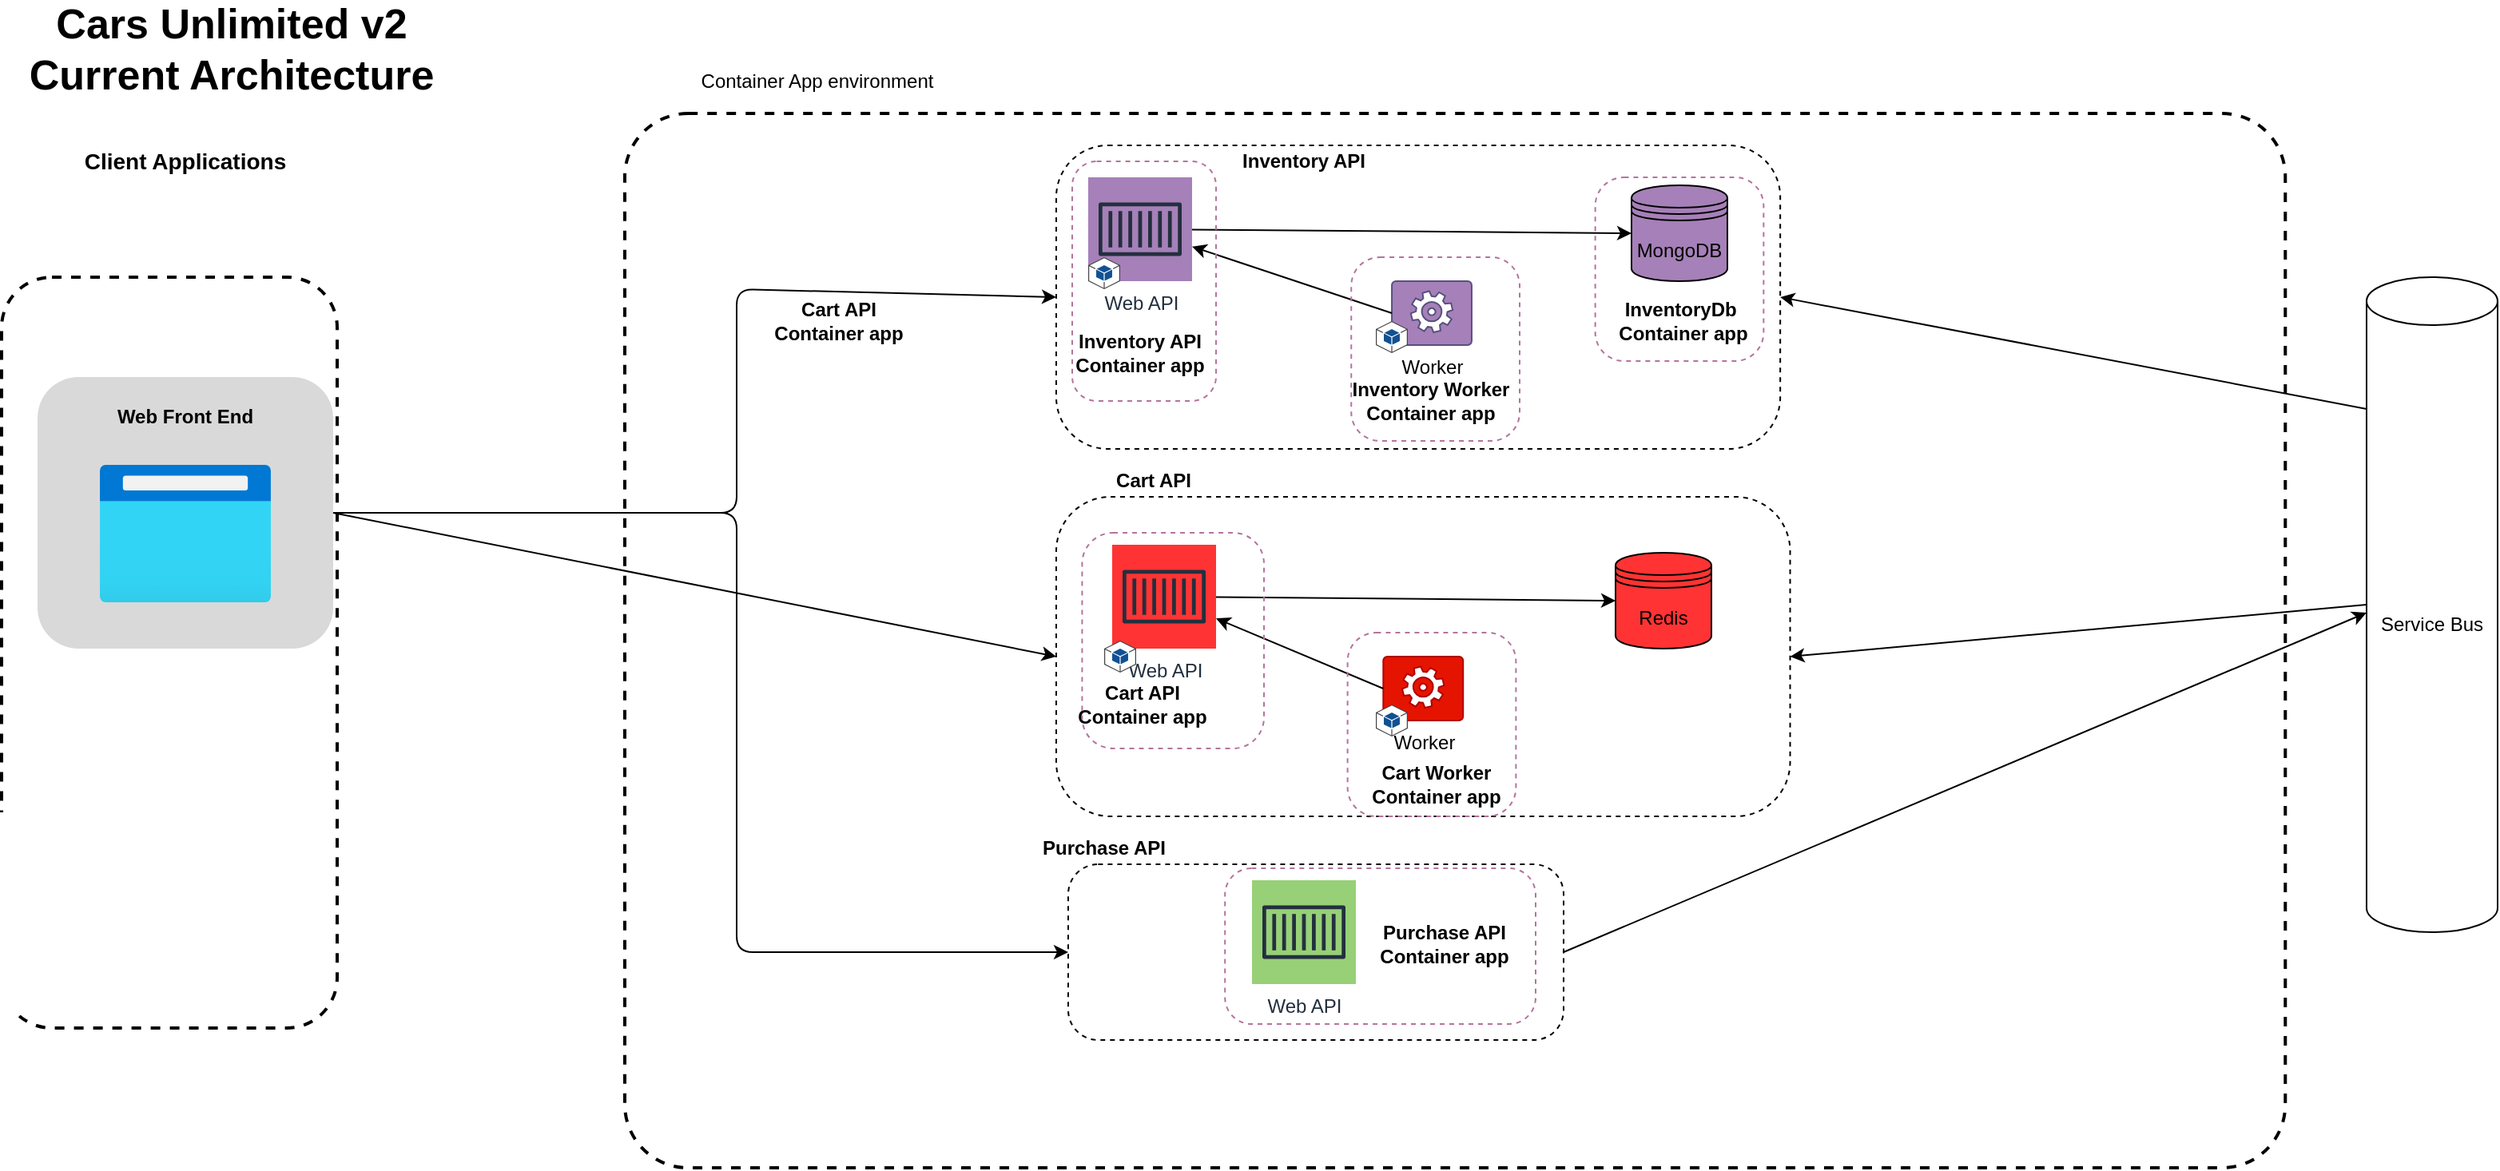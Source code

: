 <mxfile version="18.0.3" type="device"><diagram id="NgRMmnyyT2lxzIqJ24Rt" name="Page-1"><mxGraphModel dx="2971" dy="1575" grid="1" gridSize="10" guides="1" tooltips="1" connect="1" arrows="1" fold="1" page="1" pageScale="1" pageWidth="2336" pageHeight="1654" math="0" shadow="0"><root><mxCell id="0"/><mxCell id="1" parent="0"/><mxCell id="zuNMa6ZB9qyJN0NXE7Cp-23" value="" style="rounded=1;whiteSpace=wrap;html=1;dashed=1;fillColor=none;strokeWidth=2;arcSize=6;" parent="1" vertex="1"><mxGeometry x="420" y="190" width="1039.15" height="660" as="geometry"/></mxCell><mxCell id="zuNMa6ZB9qyJN0NXE7Cp-10" value="" style="rounded=1;whiteSpace=wrap;html=1;dashed=1;fillColor=none;strokeWidth=2;" parent="1" vertex="1"><mxGeometry x="30" y="292.5" width="210" height="470" as="geometry"/></mxCell><mxCell id="zuNMa6ZB9qyJN0NXE7Cp-11" value="" style="rounded=1;whiteSpace=wrap;html=1;dashed=1;strokeWidth=2;strokeColor=none;fillColor=#D9D9D9;" parent="1" vertex="1"><mxGeometry x="52.5" y="355" width="185" height="170" as="geometry"/></mxCell><mxCell id="zuNMa6ZB9qyJN0NXE7Cp-13" value="Web Front End" style="text;html=1;strokeColor=none;fillColor=none;align=center;verticalAlign=middle;whiteSpace=wrap;rounded=0;dashed=1;fontStyle=1" parent="1" vertex="1"><mxGeometry x="81" y="370" width="128" height="20" as="geometry"/></mxCell><mxCell id="zuNMa6ZB9qyJN0NXE7Cp-22" value="Client Applications" style="text;html=1;strokeColor=none;fillColor=none;align=center;verticalAlign=middle;whiteSpace=wrap;rounded=0;dashed=1;fontStyle=1;fontSize=14;" parent="1" vertex="1"><mxGeometry x="70" y="210" width="150" height="20" as="geometry"/></mxCell><mxCell id="zuNMa6ZB9qyJN0NXE7Cp-24" value="" style="rounded=1;whiteSpace=wrap;html=1;dashed=1;fillColor=none;strokeWidth=1;arcSize=17;" parent="1" vertex="1"><mxGeometry x="690" y="210" width="453.08" height="190" as="geometry"/></mxCell><mxCell id="zuNMa6ZB9qyJN0NXE7Cp-32" value="Web API" style="outlineConnect=0;fontColor=#232F3E;gradientColor=none;strokeColor=#232F3E;dashed=0;verticalLabelPosition=bottom;verticalAlign=top;align=center;html=1;fontSize=12;fontStyle=0;aspect=fixed;shape=mxgraph.aws4.resourceIcon;resIcon=mxgraph.aws4.container_1;fillColor=#A680B8;" parent="1" vertex="1"><mxGeometry x="710" y="230" width="65" height="65" as="geometry"/></mxCell><mxCell id="zuNMa6ZB9qyJN0NXE7Cp-33" value="&lt;font style=&quot;font-size: 12px&quot;&gt;MongoDB&lt;/font&gt;" style="shape=datastore;whiteSpace=wrap;html=1;strokeWidth=1;fontSize=14;fillColor=#A680B8;" parent="1" vertex="1"><mxGeometry x="1050" y="235" width="60" height="60" as="geometry"/></mxCell><mxCell id="zuNMa6ZB9qyJN0NXE7Cp-34" value="" style="endArrow=classic;html=1;strokeWidth=1;fontSize=14;entryX=0;entryY=0.5;entryDx=0;entryDy=0;" parent="1" source="zuNMa6ZB9qyJN0NXE7Cp-32" target="zuNMa6ZB9qyJN0NXE7Cp-33" edge="1"><mxGeometry width="50" height="50" relative="1" as="geometry"><mxPoint x="790" y="313.5" as="sourcePoint"/><mxPoint x="840" y="263.5" as="targetPoint"/></mxGeometry></mxCell><mxCell id="zuNMa6ZB9qyJN0NXE7Cp-36" value="Inventory API" style="text;html=1;strokeColor=none;fillColor=none;align=center;verticalAlign=middle;whiteSpace=wrap;rounded=0;dashed=1;fontStyle=1" parent="1" vertex="1"><mxGeometry x="790" y="210" width="110" height="20" as="geometry"/></mxCell><mxCell id="zuNMa6ZB9qyJN0NXE7Cp-37" value="" style="endArrow=classic;html=1;strokeWidth=1;fontSize=14;exitX=1;exitY=0.5;exitDx=0;exitDy=0;entryX=0;entryY=0.5;entryDx=0;entryDy=0;" parent="1" source="zuNMa6ZB9qyJN0NXE7Cp-11" target="zuNMa6ZB9qyJN0NXE7Cp-24" edge="1"><mxGeometry width="50" height="50" relative="1" as="geometry"><mxPoint x="459" y="450" as="sourcePoint"/><mxPoint x="520" y="300" as="targetPoint"/><Array as="points"><mxPoint x="490" y="440"/><mxPoint x="490" y="300"/></Array></mxGeometry></mxCell><mxCell id="zuNMa6ZB9qyJN0NXE7Cp-39" value="" style="rounded=1;whiteSpace=wrap;html=1;dashed=1;fillColor=none;strokeWidth=1;arcSize=17;" parent="1" vertex="1"><mxGeometry x="690" y="430" width="459.26" height="200" as="geometry"/></mxCell><mxCell id="zuNMa6ZB9qyJN0NXE7Cp-40" value="Web API" style="outlineConnect=0;fontColor=#232F3E;gradientColor=none;strokeColor=#232F3E;dashed=0;verticalLabelPosition=bottom;verticalAlign=top;align=center;html=1;fontSize=12;fontStyle=0;aspect=fixed;shape=mxgraph.aws4.resourceIcon;resIcon=mxgraph.aws4.container_1;fillColor=#FF3333;" parent="1" vertex="1"><mxGeometry x="725" y="460" width="65" height="65" as="geometry"/></mxCell><mxCell id="zuNMa6ZB9qyJN0NXE7Cp-41" value="&lt;font style=&quot;font-size: 12px&quot;&gt;Redis&lt;/font&gt;" style="shape=datastore;whiteSpace=wrap;html=1;strokeWidth=1;fontSize=14;fillColor=#FF3333;" parent="1" vertex="1"><mxGeometry x="1040" y="465" width="60" height="60" as="geometry"/></mxCell><mxCell id="zuNMa6ZB9qyJN0NXE7Cp-42" value="Cart API" style="text;html=1;strokeColor=none;fillColor=none;align=center;verticalAlign=middle;whiteSpace=wrap;rounded=0;dashed=1;fontStyle=1" parent="1" vertex="1"><mxGeometry x="695.62" y="410" width="110" height="20" as="geometry"/></mxCell><mxCell id="zuNMa6ZB9qyJN0NXE7Cp-43" value="" style="endArrow=classic;html=1;strokeWidth=1;fontSize=14;entryX=0;entryY=0.5;entryDx=0;entryDy=0;" parent="1" target="zuNMa6ZB9qyJN0NXE7Cp-41" edge="1" source="zuNMa6ZB9qyJN0NXE7Cp-40"><mxGeometry width="50" height="50" relative="1" as="geometry"><mxPoint x="787" y="427.5" as="sourcePoint"/><mxPoint x="835" y="397.5" as="targetPoint"/></mxGeometry></mxCell><mxCell id="zuNMa6ZB9qyJN0NXE7Cp-44" value="" style="rounded=1;whiteSpace=wrap;html=1;dashed=1;fillColor=none;strokeWidth=1;arcSize=17;" parent="1" vertex="1"><mxGeometry x="697.5" y="660" width="310" height="110" as="geometry"/></mxCell><mxCell id="zuNMa6ZB9qyJN0NXE7Cp-45" value="Web API" style="outlineConnect=0;fontColor=#232F3E;gradientColor=none;strokeColor=#232F3E;dashed=0;verticalLabelPosition=bottom;verticalAlign=top;align=center;html=1;fontSize=12;fontStyle=0;aspect=fixed;shape=mxgraph.aws4.resourceIcon;resIcon=mxgraph.aws4.container_1;fillColor=#97D077;" parent="1" vertex="1"><mxGeometry x="812.5" y="670" width="65" height="65" as="geometry"/></mxCell><mxCell id="zuNMa6ZB9qyJN0NXE7Cp-47" value="Purchase API" style="text;html=1;strokeColor=none;fillColor=none;align=center;verticalAlign=middle;whiteSpace=wrap;rounded=0;dashed=1;fontStyle=1" parent="1" vertex="1"><mxGeometry x="665" y="640" width="110" height="20" as="geometry"/></mxCell><mxCell id="zuNMa6ZB9qyJN0NXE7Cp-50" value="" style="endArrow=classic;html=1;strokeWidth=1;fontSize=14;exitX=1;exitY=0.5;exitDx=0;exitDy=0;entryX=0;entryY=0.5;entryDx=0;entryDy=0;" parent="1" source="zuNMa6ZB9qyJN0NXE7Cp-11" target="zuNMa6ZB9qyJN0NXE7Cp-39" edge="1"><mxGeometry width="50" height="50" relative="1" as="geometry"><mxPoint x="459" y="450" as="sourcePoint"/><mxPoint x="520" y="450" as="targetPoint"/></mxGeometry></mxCell><mxCell id="zuNMa6ZB9qyJN0NXE7Cp-52" value="" style="endArrow=classic;html=1;strokeWidth=1;fontSize=14;exitX=1;exitY=0.5;exitDx=0;exitDy=0;entryX=0;entryY=0.5;entryDx=0;entryDy=0;" parent="1" source="zuNMa6ZB9qyJN0NXE7Cp-11" target="zuNMa6ZB9qyJN0NXE7Cp-44" edge="1"><mxGeometry width="50" height="50" relative="1" as="geometry"><mxPoint x="459" y="450" as="sourcePoint"/><mxPoint x="520" y="590" as="targetPoint"/><Array as="points"><mxPoint x="490" y="440"/><mxPoint x="490" y="715"/></Array></mxGeometry></mxCell><mxCell id="zuNMa6ZB9qyJN0NXE7Cp-54" value="Cars Unlimited v2 Current Architecture" style="text;html=1;strokeColor=none;fillColor=none;align=center;verticalAlign=middle;whiteSpace=wrap;rounded=0;fontSize=26;fontStyle=1" parent="1" vertex="1"><mxGeometry x="30" y="140" width="288" height="20" as="geometry"/></mxCell><mxCell id="O7zLqRufhenkIDoh6HGw-1" value="Service Bus" style="shape=cylinder3;whiteSpace=wrap;html=1;boundedLbl=1;backgroundOutline=1;size=15;" parent="1" vertex="1"><mxGeometry x="1510" y="292.5" width="82" height="410" as="geometry"/></mxCell><mxCell id="O7zLqRufhenkIDoh6HGw-2" value="" style="endArrow=classic;html=1;exitX=1;exitY=0.5;exitDx=0;exitDy=0;entryX=0;entryY=0;entryDx=0;entryDy=210;entryPerimeter=0;" parent="1" source="zuNMa6ZB9qyJN0NXE7Cp-44" target="O7zLqRufhenkIDoh6HGw-1" edge="1"><mxGeometry width="50" height="50" relative="1" as="geometry"><mxPoint x="940" y="600" as="sourcePoint"/><mxPoint x="990" y="550" as="targetPoint"/></mxGeometry></mxCell><mxCell id="O7zLqRufhenkIDoh6HGw-3" value="" style="endArrow=classic;html=1;exitX=0;exitY=0.5;exitDx=0;exitDy=0;exitPerimeter=0;entryX=1;entryY=0.5;entryDx=0;entryDy=0;" parent="1" source="O7zLqRufhenkIDoh6HGw-1" target="zuNMa6ZB9qyJN0NXE7Cp-39" edge="1"><mxGeometry width="50" height="50" relative="1" as="geometry"><mxPoint x="940" y="460" as="sourcePoint"/><mxPoint x="990" y="410" as="targetPoint"/></mxGeometry></mxCell><mxCell id="O7zLqRufhenkIDoh6HGw-4" value="" style="endArrow=classic;html=1;exitX=0;exitY=0;exitDx=0;exitDy=82.5;exitPerimeter=0;entryX=1;entryY=0.5;entryDx=0;entryDy=0;" parent="1" source="O7zLqRufhenkIDoh6HGw-1" target="zuNMa6ZB9qyJN0NXE7Cp-24" edge="1"><mxGeometry width="50" height="50" relative="1" as="geometry"><mxPoint x="950" y="310" as="sourcePoint"/><mxPoint x="1000" y="260" as="targetPoint"/></mxGeometry></mxCell><mxCell id="O7zLqRufhenkIDoh6HGw-5" value="Worker" style="verticalLabelPosition=bottom;html=1;verticalAlign=top;align=center;strokeColor=#56517e;shape=mxgraph.azure.worker_role;fillColor=#A680B8;" parent="1" vertex="1"><mxGeometry x="900" y="295" width="50" height="40" as="geometry"/></mxCell><mxCell id="O7zLqRufhenkIDoh6HGw-6" value="" style="endArrow=classic;html=1;exitX=0;exitY=0.5;exitDx=0;exitDy=0;exitPerimeter=0;" parent="1" source="O7zLqRufhenkIDoh6HGw-5" target="zuNMa6ZB9qyJN0NXE7Cp-32" edge="1"><mxGeometry width="50" height="50" relative="1" as="geometry"><mxPoint x="920" y="270" as="sourcePoint"/><mxPoint x="970" y="220" as="targetPoint"/></mxGeometry></mxCell><mxCell id="O7zLqRufhenkIDoh6HGw-7" value="Worker" style="verticalLabelPosition=bottom;html=1;verticalAlign=top;align=center;strokeColor=#B20000;shape=mxgraph.azure.worker_role;fillColor=#e51400;" parent="1" vertex="1"><mxGeometry x="894.63" y="530" width="50" height="40" as="geometry"/></mxCell><mxCell id="O7zLqRufhenkIDoh6HGw-8" value="" style="endArrow=classic;html=1;exitX=0;exitY=0.5;exitDx=0;exitDy=0;exitPerimeter=0;" parent="1" source="O7zLqRufhenkIDoh6HGw-7" target="zuNMa6ZB9qyJN0NXE7Cp-40" edge="1"><mxGeometry width="50" height="50" relative="1" as="geometry"><mxPoint x="920" y="477.5" as="sourcePoint"/><mxPoint x="970" y="427.5" as="targetPoint"/></mxGeometry></mxCell><mxCell id="CQ5O7oV0Gs6Yo8UqgJhD-4" value="" style="aspect=fixed;html=1;points=[];align=center;image;fontSize=12;image=img/lib/azure2/general/Browser.svg;" parent="1" vertex="1"><mxGeometry x="91.25" y="410" width="107.5" height="86" as="geometry"/></mxCell><mxCell id="CQ5O7oV0Gs6Yo8UqgJhD-5" value="" style="outlineConnect=0;dashed=0;verticalLabelPosition=bottom;verticalAlign=top;align=center;html=1;shape=mxgraph.aws3.android;fillColor=#115193;gradientColor=none;" parent="1" vertex="1"><mxGeometry x="710" y="280" width="20" height="20" as="geometry"/></mxCell><mxCell id="CQ5O7oV0Gs6Yo8UqgJhD-6" value="" style="outlineConnect=0;dashed=0;verticalLabelPosition=bottom;verticalAlign=top;align=center;html=1;shape=mxgraph.aws3.android;fillColor=#115193;gradientColor=none;" parent="1" vertex="1"><mxGeometry x="890" y="320" width="20" height="20" as="geometry"/></mxCell><mxCell id="CQ5O7oV0Gs6Yo8UqgJhD-7" value="" style="outlineConnect=0;dashed=0;verticalLabelPosition=bottom;verticalAlign=top;align=center;html=1;shape=mxgraph.aws3.android;fillColor=#115193;gradientColor=none;" parent="1" vertex="1"><mxGeometry x="890" y="560" width="20" height="20" as="geometry"/></mxCell><mxCell id="CQ5O7oV0Gs6Yo8UqgJhD-8" value="" style="outlineConnect=0;dashed=0;verticalLabelPosition=bottom;verticalAlign=top;align=center;html=1;shape=mxgraph.aws3.android;fillColor=#115193;gradientColor=none;" parent="1" vertex="1"><mxGeometry x="720" y="520" width="20" height="20" as="geometry"/></mxCell><mxCell id="CQ5O7oV0Gs6Yo8UqgJhD-9" value="" style="shape=image;verticalLabelPosition=bottom;labelBackgroundColor=default;verticalAlign=top;aspect=fixed;imageAspect=0;image=https://computersfearme.com/images/gopher.svg;" parent="1" vertex="1"><mxGeometry x="805.62" y="720" width="14.38" height="20" as="geometry"/></mxCell><mxCell id="vSwK_6qxnfZeA1U4KML6-6" value="" style="shape=image;verticalLabelPosition=bottom;labelBackgroundColor=default;verticalAlign=top;aspect=fixed;imageAspect=0;image=https://seeklogo.com/images/A/azure-container-apps-logo-2CCDCF7E10-seeklogo.com.png;" vertex="1" parent="1"><mxGeometry x="370" y="142.5" width="90" height="90" as="geometry"/></mxCell><mxCell id="vSwK_6qxnfZeA1U4KML6-7" value="Purchase API Container app" style="text;html=1;strokeColor=none;fillColor=none;align=center;verticalAlign=middle;whiteSpace=wrap;rounded=0;dashed=1;fontStyle=1" vertex="1" parent="1"><mxGeometry x="877.5" y="700" width="110" height="20" as="geometry"/></mxCell><mxCell id="vSwK_6qxnfZeA1U4KML6-8" value="Cart API Container app" style="text;html=1;strokeColor=none;fillColor=none;align=center;verticalAlign=middle;whiteSpace=wrap;rounded=0;dashed=1;fontStyle=1" vertex="1" parent="1"><mxGeometry x="690" y="540" width="107.5" height="40" as="geometry"/></mxCell><mxCell id="vSwK_6qxnfZeA1U4KML6-10" value="Cart Worker&lt;br&gt;Container app" style="text;html=1;strokeColor=none;fillColor=none;align=center;verticalAlign=middle;whiteSpace=wrap;rounded=0;dashed=1;fontStyle=1" vertex="1" parent="1"><mxGeometry x="873.57" y="590" width="107.5" height="40" as="geometry"/></mxCell><mxCell id="vSwK_6qxnfZeA1U4KML6-11" value="Cart API Container app" style="text;html=1;strokeColor=none;fillColor=none;align=center;verticalAlign=middle;whiteSpace=wrap;rounded=0;dashed=1;fontStyle=1" vertex="1" parent="1"><mxGeometry x="500" y="300" width="107.5" height="40" as="geometry"/></mxCell><mxCell id="vSwK_6qxnfZeA1U4KML6-13" value="Inventory API Container app" style="text;html=1;strokeColor=none;fillColor=none;align=center;verticalAlign=middle;whiteSpace=wrap;rounded=0;dashed=1;fontStyle=1" vertex="1" parent="1"><mxGeometry x="681.88" y="320" width="121.25" height="40" as="geometry"/></mxCell><mxCell id="vSwK_6qxnfZeA1U4KML6-14" value="Inventory Worker Container app" style="text;html=1;strokeColor=none;fillColor=none;align=center;verticalAlign=middle;whiteSpace=wrap;rounded=0;dashed=1;fontStyle=1" vertex="1" parent="1"><mxGeometry x="864.37" y="350" width="121.25" height="40" as="geometry"/></mxCell><mxCell id="vSwK_6qxnfZeA1U4KML6-15" value="InventoryDb&amp;nbsp; Container app" style="text;html=1;strokeColor=none;fillColor=none;align=center;verticalAlign=middle;whiteSpace=wrap;rounded=0;dashed=1;fontStyle=1" vertex="1" parent="1"><mxGeometry x="1021.83" y="300" width="121.25" height="40" as="geometry"/></mxCell><mxCell id="vSwK_6qxnfZeA1U4KML6-16" value="Container App environment" style="text;html=1;align=center;verticalAlign=middle;resizable=0;points=[];autosize=1;strokeColor=none;fillColor=none;" vertex="1" parent="1"><mxGeometry x="460" y="160" width="160" height="20" as="geometry"/></mxCell><mxCell id="vSwK_6qxnfZeA1U4KML6-17" value="" style="rounded=1;whiteSpace=wrap;html=1;dashed=1;fillColor=none;strokeWidth=1;arcSize=17;strokeColor=#B5739D;" vertex="1" parent="1"><mxGeometry x="700" y="220" width="90" height="150" as="geometry"/></mxCell><mxCell id="vSwK_6qxnfZeA1U4KML6-18" value="" style="rounded=1;whiteSpace=wrap;html=1;dashed=1;fillColor=none;strokeWidth=1;arcSize=17;strokeColor=#B5739D;" vertex="1" parent="1"><mxGeometry x="874.63" y="280" width="105.37" height="115" as="geometry"/></mxCell><mxCell id="vSwK_6qxnfZeA1U4KML6-19" value="" style="rounded=1;whiteSpace=wrap;html=1;dashed=1;fillColor=none;strokeWidth=1;arcSize=17;strokeColor=#B5739D;" vertex="1" parent="1"><mxGeometry x="1027.31" y="230" width="105.37" height="115" as="geometry"/></mxCell><mxCell id="vSwK_6qxnfZeA1U4KML6-20" value="" style="rounded=1;whiteSpace=wrap;html=1;dashed=1;fillColor=none;strokeWidth=1;arcSize=17;strokeColor=#B5739D;" vertex="1" parent="1"><mxGeometry x="872.31" y="515" width="105.37" height="115" as="geometry"/></mxCell><mxCell id="vSwK_6qxnfZeA1U4KML6-21" value="" style="rounded=1;whiteSpace=wrap;html=1;dashed=1;fillColor=none;strokeWidth=1;arcSize=17;strokeColor=#B5739D;" vertex="1" parent="1"><mxGeometry x="706.2" y="452.5" width="113.8" height="135" as="geometry"/></mxCell><mxCell id="vSwK_6qxnfZeA1U4KML6-23" value="" style="rounded=1;whiteSpace=wrap;html=1;dashed=1;fillColor=none;strokeWidth=1;arcSize=17;strokeColor=#B5739D;" vertex="1" parent="1"><mxGeometry x="795.6" y="662.5" width="194.4" height="97.5" as="geometry"/></mxCell><mxCell id="vSwK_6qxnfZeA1U4KML6-24" value="" style="shape=image;verticalLabelPosition=bottom;labelBackgroundColor=default;verticalAlign=top;aspect=fixed;imageAspect=0;image=https://seeklogo.com/images/A/azure-container-apps-logo-2CCDCF7E10-seeklogo.com.png;" vertex="1" parent="1"><mxGeometry x="770.6" y="357.5" width="25" height="25" as="geometry"/></mxCell><mxCell id="vSwK_6qxnfZeA1U4KML6-25" value="" style="shape=image;verticalLabelPosition=bottom;labelBackgroundColor=default;verticalAlign=top;aspect=fixed;imageAspect=0;image=https://seeklogo.com/images/A/azure-container-apps-logo-2CCDCF7E10-seeklogo.com.png;" vertex="1" parent="1"><mxGeometry x="852.5" y="375" width="25" height="25" as="geometry"/></mxCell><mxCell id="vSwK_6qxnfZeA1U4KML6-26" value="" style="shape=image;verticalLabelPosition=bottom;labelBackgroundColor=default;verticalAlign=top;aspect=fixed;imageAspect=0;image=https://seeklogo.com/images/A/azure-container-apps-logo-2CCDCF7E10-seeklogo.com.png;" vertex="1" parent="1"><mxGeometry x="1021.83" y="330" width="25" height="25" as="geometry"/></mxCell><mxCell id="vSwK_6qxnfZeA1U4KML6-27" value="" style="shape=image;verticalLabelPosition=bottom;labelBackgroundColor=default;verticalAlign=top;aspect=fixed;imageAspect=0;image=https://seeklogo.com/images/A/azure-container-apps-logo-2CCDCF7E10-seeklogo.com.png;" vertex="1" parent="1"><mxGeometry x="803.13" y="570" width="25" height="25" as="geometry"/></mxCell><mxCell id="vSwK_6qxnfZeA1U4KML6-28" value="" style="shape=image;verticalLabelPosition=bottom;labelBackgroundColor=default;verticalAlign=top;aspect=fixed;imageAspect=0;image=https://seeklogo.com/images/A/azure-container-apps-logo-2CCDCF7E10-seeklogo.com.png;" vertex="1" parent="1"><mxGeometry x="860.0" y="605" width="25" height="25" as="geometry"/></mxCell><mxCell id="vSwK_6qxnfZeA1U4KML6-29" value="" style="shape=image;verticalLabelPosition=bottom;labelBackgroundColor=default;verticalAlign=top;aspect=fixed;imageAspect=0;image=https://seeklogo.com/images/A/azure-container-apps-logo-2CCDCF7E10-seeklogo.com.png;" vertex="1" parent="1"><mxGeometry x="787.5" y="737.5" width="25" height="25" as="geometry"/></mxCell></root></mxGraphModel></diagram></mxfile>